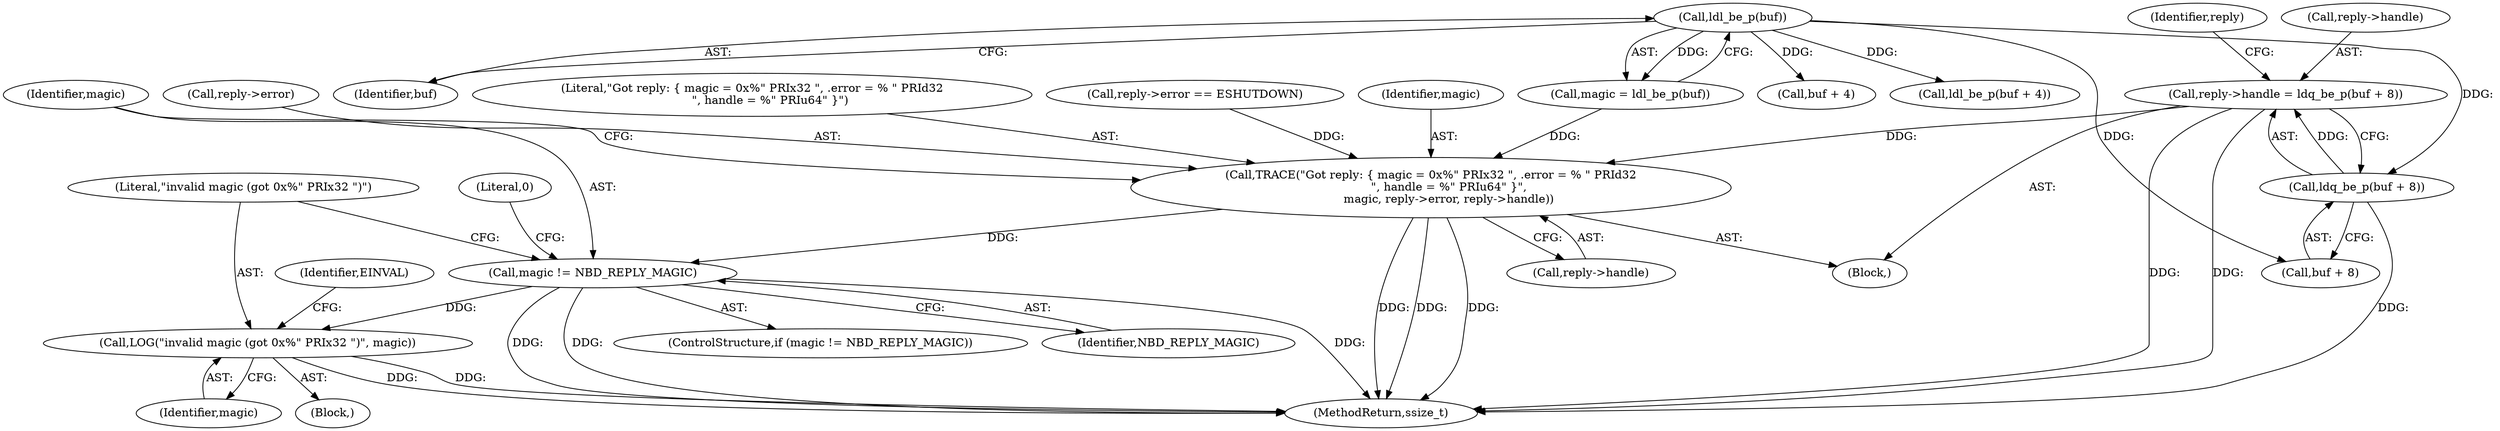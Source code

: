 digraph "0_qemu_ff82911cd3f69f028f2537825c9720ff78bc3f19_0@pointer" {
"1000146" [label="(Call,reply->handle = ldq_be_p(buf + 8))"];
"1000150" [label="(Call,ldq_be_p(buf + 8))"];
"1000136" [label="(Call,ldl_be_p(buf))"];
"1000174" [label="(Call,TRACE(\"Got reply: { magic = 0x%\" PRIx32 \", .error = % \" PRId32\n          \", handle = %\" PRIu64\" }\",\n          magic, reply->error, reply->handle))"];
"1000184" [label="(Call,magic != NBD_REPLY_MAGIC)"];
"1000188" [label="(Call,LOG(\"invalid magic (got 0x%\" PRIx32 \")\", magic))"];
"1000105" [label="(Block,)"];
"1000185" [label="(Identifier,magic)"];
"1000163" [label="(Call,reply->error == ESHUTDOWN)"];
"1000184" [label="(Call,magic != NBD_REPLY_MAGIC)"];
"1000142" [label="(Call,ldl_be_p(buf + 4))"];
"1000188" [label="(Call,LOG(\"invalid magic (got 0x%\" PRIx32 \")\", magic))"];
"1000183" [label="(ControlStructure,if (magic != NBD_REPLY_MAGIC))"];
"1000180" [label="(Call,reply->handle)"];
"1000186" [label="(Identifier,NBD_REPLY_MAGIC)"];
"1000190" [label="(Identifier,magic)"];
"1000187" [label="(Block,)"];
"1000134" [label="(Call,magic = ldl_be_p(buf))"];
"1000156" [label="(Identifier,reply)"];
"1000151" [label="(Call,buf + 8)"];
"1000176" [label="(Identifier,magic)"];
"1000150" [label="(Call,ldq_be_p(buf + 8))"];
"1000147" [label="(Call,reply->handle)"];
"1000193" [label="(Identifier,EINVAL)"];
"1000174" [label="(Call,TRACE(\"Got reply: { magic = 0x%\" PRIx32 \", .error = % \" PRId32\n          \", handle = %\" PRIu64\" }\",\n          magic, reply->error, reply->handle))"];
"1000196" [label="(MethodReturn,ssize_t)"];
"1000177" [label="(Call,reply->error)"];
"1000195" [label="(Literal,0)"];
"1000175" [label="(Literal,\"Got reply: { magic = 0x%\" PRIx32 \", .error = % \" PRId32\n          \", handle = %\" PRIu64\" }\")"];
"1000146" [label="(Call,reply->handle = ldq_be_p(buf + 8))"];
"1000189" [label="(Literal,\"invalid magic (got 0x%\" PRIx32 \")\")"];
"1000137" [label="(Identifier,buf)"];
"1000136" [label="(Call,ldl_be_p(buf))"];
"1000143" [label="(Call,buf + 4)"];
"1000146" -> "1000105"  [label="AST: "];
"1000146" -> "1000150"  [label="CFG: "];
"1000147" -> "1000146"  [label="AST: "];
"1000150" -> "1000146"  [label="AST: "];
"1000156" -> "1000146"  [label="CFG: "];
"1000146" -> "1000196"  [label="DDG: "];
"1000146" -> "1000196"  [label="DDG: "];
"1000150" -> "1000146"  [label="DDG: "];
"1000146" -> "1000174"  [label="DDG: "];
"1000150" -> "1000151"  [label="CFG: "];
"1000151" -> "1000150"  [label="AST: "];
"1000150" -> "1000196"  [label="DDG: "];
"1000136" -> "1000150"  [label="DDG: "];
"1000136" -> "1000134"  [label="AST: "];
"1000136" -> "1000137"  [label="CFG: "];
"1000137" -> "1000136"  [label="AST: "];
"1000134" -> "1000136"  [label="CFG: "];
"1000136" -> "1000134"  [label="DDG: "];
"1000136" -> "1000142"  [label="DDG: "];
"1000136" -> "1000143"  [label="DDG: "];
"1000136" -> "1000151"  [label="DDG: "];
"1000174" -> "1000105"  [label="AST: "];
"1000174" -> "1000180"  [label="CFG: "];
"1000175" -> "1000174"  [label="AST: "];
"1000176" -> "1000174"  [label="AST: "];
"1000177" -> "1000174"  [label="AST: "];
"1000180" -> "1000174"  [label="AST: "];
"1000185" -> "1000174"  [label="CFG: "];
"1000174" -> "1000196"  [label="DDG: "];
"1000174" -> "1000196"  [label="DDG: "];
"1000174" -> "1000196"  [label="DDG: "];
"1000134" -> "1000174"  [label="DDG: "];
"1000163" -> "1000174"  [label="DDG: "];
"1000174" -> "1000184"  [label="DDG: "];
"1000184" -> "1000183"  [label="AST: "];
"1000184" -> "1000186"  [label="CFG: "];
"1000185" -> "1000184"  [label="AST: "];
"1000186" -> "1000184"  [label="AST: "];
"1000189" -> "1000184"  [label="CFG: "];
"1000195" -> "1000184"  [label="CFG: "];
"1000184" -> "1000196"  [label="DDG: "];
"1000184" -> "1000196"  [label="DDG: "];
"1000184" -> "1000196"  [label="DDG: "];
"1000184" -> "1000188"  [label="DDG: "];
"1000188" -> "1000187"  [label="AST: "];
"1000188" -> "1000190"  [label="CFG: "];
"1000189" -> "1000188"  [label="AST: "];
"1000190" -> "1000188"  [label="AST: "];
"1000193" -> "1000188"  [label="CFG: "];
"1000188" -> "1000196"  [label="DDG: "];
"1000188" -> "1000196"  [label="DDG: "];
}
